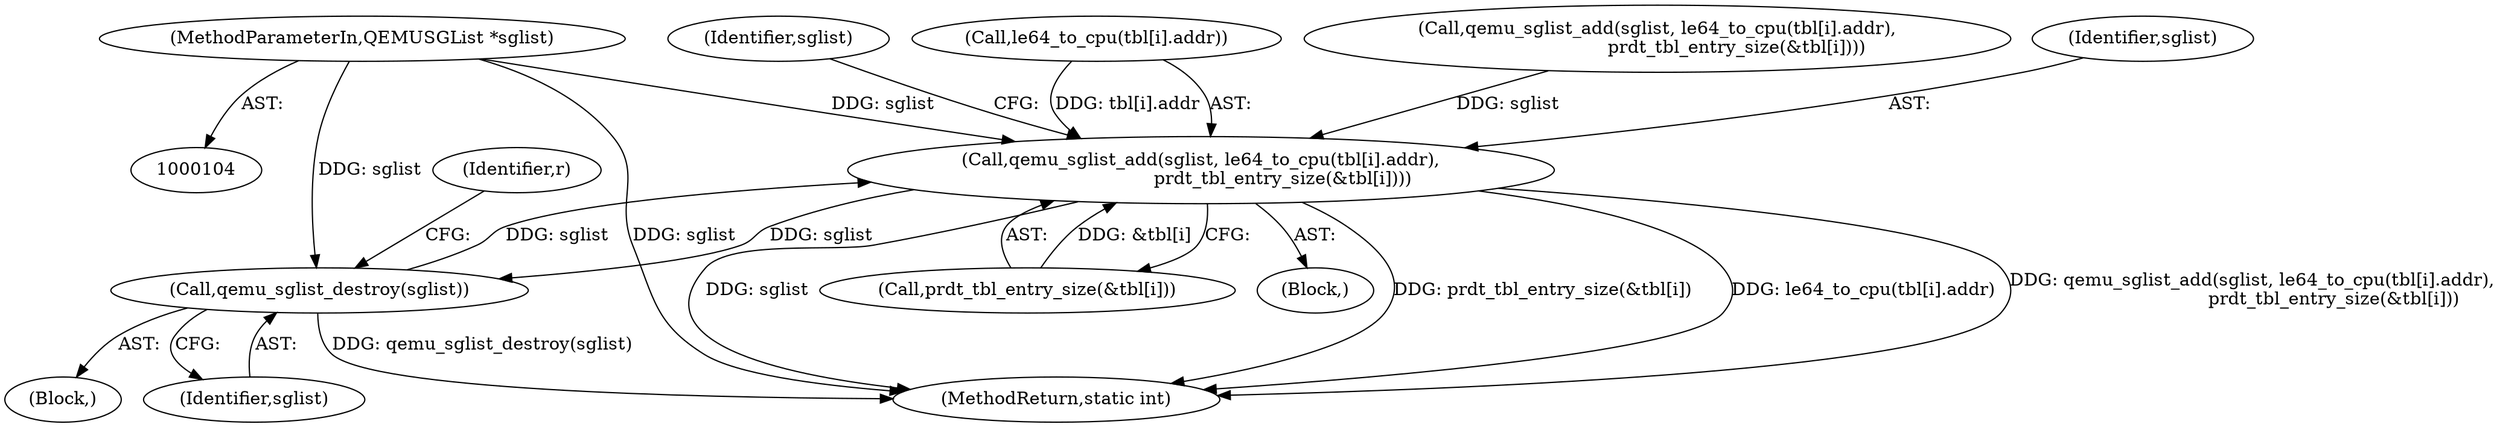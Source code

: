 digraph "0_qemu_3251bdcf1c67427d964517053c3d185b46e618e8@pointer" {
"1000106" [label="(MethodParameterIn,QEMUSGList *sglist)"];
"1000329" [label="(Call,qemu_sglist_add(sglist, le64_to_cpu(tbl[i].addr),\n                             prdt_tbl_entry_size(&tbl[i])))"];
"1000351" [label="(Call,qemu_sglist_destroy(sglist))"];
"1000358" [label="(MethodReturn,static int)"];
"1000331" [label="(Call,le64_to_cpu(tbl[i].addr))"];
"1000330" [label="(Identifier,sglist)"];
"1000352" [label="(Identifier,sglist)"];
"1000345" [label="(Identifier,sglist)"];
"1000106" [label="(MethodParameterIn,QEMUSGList *sglist)"];
"1000337" [label="(Call,prdt_tbl_entry_size(&tbl[i]))"];
"1000108" [label="(Block,)"];
"1000354" [label="(Identifier,r)"];
"1000329" [label="(Call,qemu_sglist_add(sglist, le64_to_cpu(tbl[i].addr),\n                             prdt_tbl_entry_size(&tbl[i])))"];
"1000348" [label="(Block,)"];
"1000305" [label="(Call,qemu_sglist_add(sglist, le64_to_cpu(tbl[i].addr),\n                            prdt_tbl_entry_size(&tbl[i])))"];
"1000351" [label="(Call,qemu_sglist_destroy(sglist))"];
"1000106" -> "1000104"  [label="AST: "];
"1000106" -> "1000358"  [label="DDG: sglist"];
"1000106" -> "1000329"  [label="DDG: sglist"];
"1000106" -> "1000351"  [label="DDG: sglist"];
"1000329" -> "1000108"  [label="AST: "];
"1000329" -> "1000337"  [label="CFG: "];
"1000330" -> "1000329"  [label="AST: "];
"1000331" -> "1000329"  [label="AST: "];
"1000337" -> "1000329"  [label="AST: "];
"1000345" -> "1000329"  [label="CFG: "];
"1000329" -> "1000358"  [label="DDG: le64_to_cpu(tbl[i].addr)"];
"1000329" -> "1000358"  [label="DDG: qemu_sglist_add(sglist, le64_to_cpu(tbl[i].addr),\n                             prdt_tbl_entry_size(&tbl[i]))"];
"1000329" -> "1000358"  [label="DDG: sglist"];
"1000329" -> "1000358"  [label="DDG: prdt_tbl_entry_size(&tbl[i])"];
"1000305" -> "1000329"  [label="DDG: sglist"];
"1000351" -> "1000329"  [label="DDG: sglist"];
"1000331" -> "1000329"  [label="DDG: tbl[i].addr"];
"1000337" -> "1000329"  [label="DDG: &tbl[i]"];
"1000329" -> "1000351"  [label="DDG: sglist"];
"1000351" -> "1000348"  [label="AST: "];
"1000351" -> "1000352"  [label="CFG: "];
"1000352" -> "1000351"  [label="AST: "];
"1000354" -> "1000351"  [label="CFG: "];
"1000351" -> "1000358"  [label="DDG: qemu_sglist_destroy(sglist)"];
}

